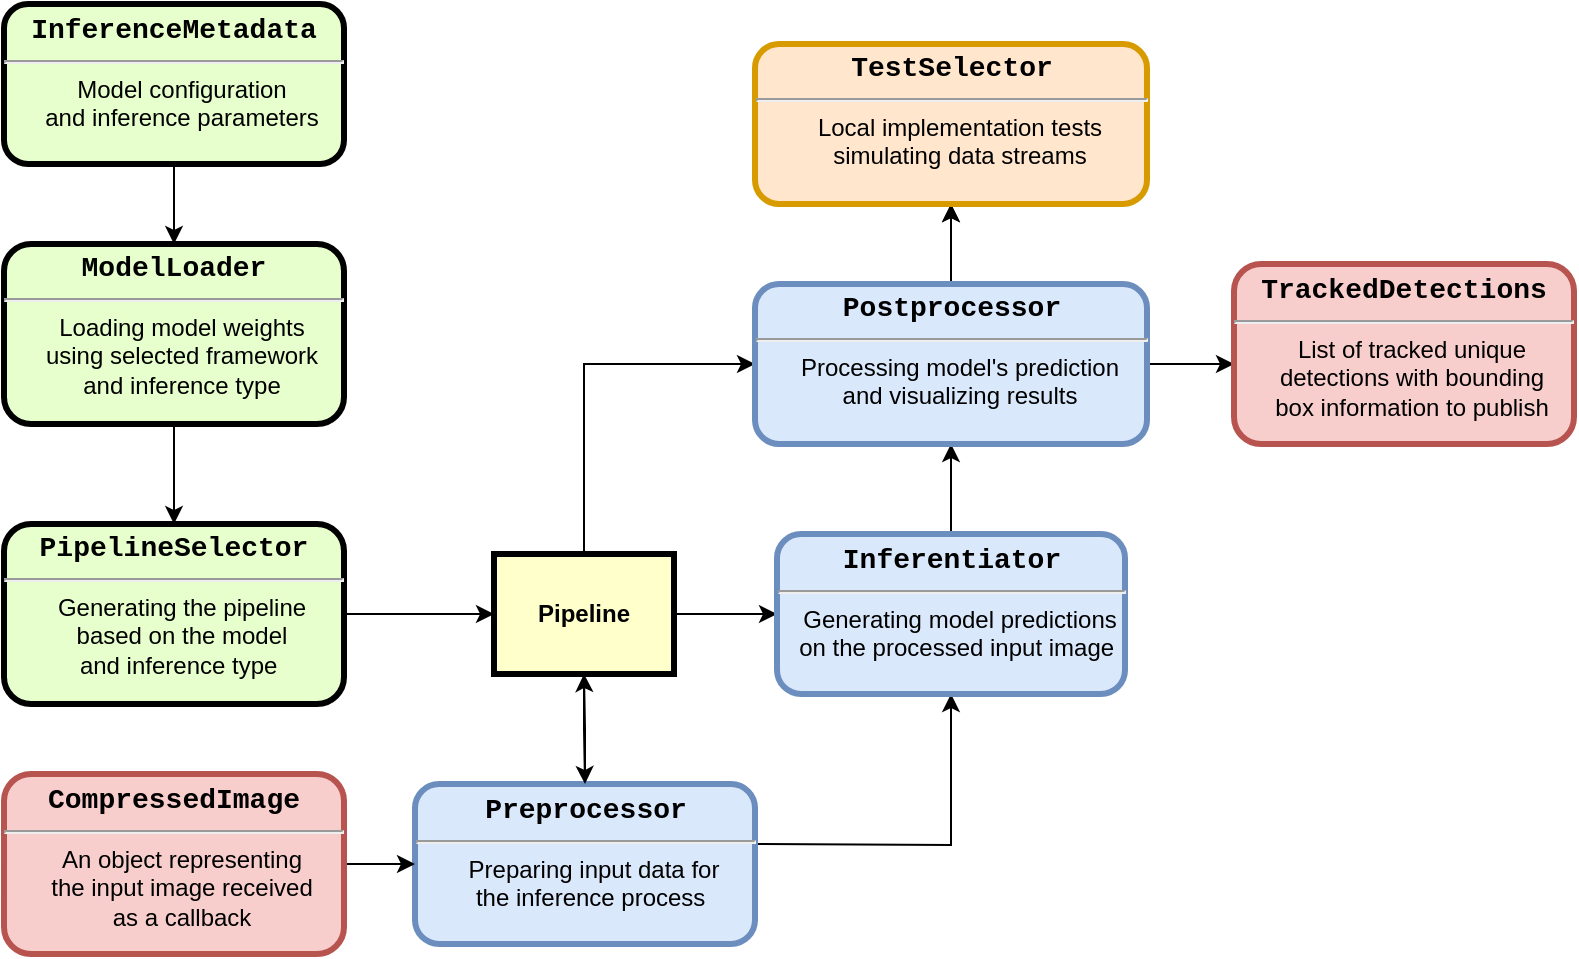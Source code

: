 <mxfile version="20.6.0" type="github">
  <diagram name="Page-1" id="c7558073-3199-34d8-9f00-42111426c3f3">
    <mxGraphModel dx="1332" dy="695" grid="1" gridSize="10" guides="1" tooltips="1" connect="1" arrows="1" fold="1" page="1" pageScale="1" pageWidth="826" pageHeight="1169" background="none" math="0" shadow="0">
      <root>
        <mxCell id="0" />
        <mxCell id="1" parent="0" />
        <mxCell id="31sXc83vpUmox8VGN4MM-159" value="" style="edgeStyle=orthogonalEdgeStyle;rounded=0;orthogonalLoop=1;jettySize=auto;html=1;fontFamily=Courier New;" edge="1" parent="1" source="31sXc83vpUmox8VGN4MM-157" target="31sXc83vpUmox8VGN4MM-158">
          <mxGeometry relative="1" as="geometry" />
        </mxCell>
        <mxCell id="31sXc83vpUmox8VGN4MM-157" value="&lt;p style=&quot;margin: 4px 0px 0px; text-align: center;&quot;&gt;&lt;font style=&quot;font-size: 14px;&quot;&gt;&lt;span style=&quot;font-family: &amp;quot;Courier New&amp;quot;;&quot;&gt;InferenceMetadata&lt;/span&gt;&lt;span style=&quot;text-decoration-line: underline;&quot;&gt;&lt;br&gt;&lt;/span&gt;&lt;/font&gt;&lt;/p&gt;&lt;hr&gt;&lt;p style=&quot;margin: 0px; margin-left: 8px;&quot;&gt;&lt;span style=&quot;font-weight: normal;&quot;&gt;Model configuration&lt;/span&gt;&lt;/p&gt;&lt;p style=&quot;margin: 0px; margin-left: 8px;&quot;&gt;&lt;span style=&quot;font-weight: normal;&quot;&gt;and inference parameters&lt;/span&gt;&lt;/p&gt;" style="verticalAlign=middle;align=center;overflow=fill;fontSize=12;fontFamily=Helvetica;html=1;rounded=1;fontStyle=1;strokeWidth=3;fillColor=#E6FFCC" vertex="1" parent="1">
          <mxGeometry x="25" y="60" width="170" height="80" as="geometry" />
        </mxCell>
        <mxCell id="31sXc83vpUmox8VGN4MM-163" value="" style="edgeStyle=orthogonalEdgeStyle;rounded=0;orthogonalLoop=1;jettySize=auto;html=1;fontFamily=Helvetica;fontSize=14;" edge="1" parent="1" source="31sXc83vpUmox8VGN4MM-158" target="31sXc83vpUmox8VGN4MM-162">
          <mxGeometry relative="1" as="geometry" />
        </mxCell>
        <mxCell id="31sXc83vpUmox8VGN4MM-158" value="&lt;p style=&quot;margin: 4px 0px 0px; text-align: center;&quot;&gt;&lt;span style=&quot;font-family: &amp;quot;Courier New&amp;quot;;&quot;&gt;&lt;font style=&quot;font-size: 14px;&quot;&gt;ModelLoader&lt;/font&gt;&lt;/span&gt;&lt;strong style=&quot;text-decoration-line: underline;&quot;&gt;&lt;br&gt;&lt;/strong&gt;&lt;/p&gt;&lt;hr&gt;&lt;p style=&quot;margin: 0px; margin-left: 8px;&quot;&gt;&lt;span style=&quot;font-weight: normal;&quot;&gt;Loading model weights&lt;/span&gt;&lt;/p&gt;&lt;p style=&quot;margin: 0px; margin-left: 8px;&quot;&gt;&lt;span style=&quot;font-weight: normal;&quot;&gt;using selected framework&lt;/span&gt;&lt;/p&gt;&lt;p style=&quot;margin: 0px; margin-left: 8px;&quot;&gt;&lt;span style=&quot;font-weight: normal;&quot;&gt;and inference type&lt;/span&gt;&lt;/p&gt;" style="verticalAlign=middle;align=center;overflow=fill;fontSize=12;fontFamily=Helvetica;html=1;rounded=1;fontStyle=1;strokeWidth=3;fillColor=#E6FFCC" vertex="1" parent="1">
          <mxGeometry x="25" y="180" width="170" height="90" as="geometry" />
        </mxCell>
        <mxCell id="31sXc83vpUmox8VGN4MM-168" value="" style="edgeStyle=orthogonalEdgeStyle;rounded=0;orthogonalLoop=1;jettySize=auto;html=1;fontFamily=Helvetica;fontSize=14;" edge="1" parent="1" source="31sXc83vpUmox8VGN4MM-162" target="31sXc83vpUmox8VGN4MM-166">
          <mxGeometry relative="1" as="geometry" />
        </mxCell>
        <mxCell id="31sXc83vpUmox8VGN4MM-162" value="&lt;p style=&quot;margin: 4px 0px 0px; text-align: center;&quot;&gt;&lt;span style=&quot;font-family: &amp;quot;Courier New&amp;quot;;&quot;&gt;&lt;font style=&quot;font-size: 14px;&quot;&gt;PipelineSelector&lt;/font&gt;&lt;/span&gt;&lt;strong style=&quot;text-decoration-line: underline;&quot;&gt;&lt;br&gt;&lt;/strong&gt;&lt;/p&gt;&lt;hr&gt;&lt;p style=&quot;margin: 0px; margin-left: 8px;&quot;&gt;&lt;span style=&quot;font-weight: 400;&quot;&gt;Generating the pipeline&lt;/span&gt;&lt;/p&gt;&lt;p style=&quot;margin: 0px; margin-left: 8px;&quot;&gt;&lt;span style=&quot;font-weight: 400;&quot;&gt;based on the model&lt;/span&gt;&lt;/p&gt;&lt;p style=&quot;margin: 0px; margin-left: 8px;&quot;&gt;&lt;span style=&quot;font-weight: 400;&quot;&gt;and inference type&amp;nbsp;&lt;/span&gt;&lt;/p&gt;" style="verticalAlign=middle;align=center;overflow=fill;fontSize=12;fontFamily=Helvetica;html=1;rounded=1;fontStyle=1;strokeWidth=3;fillColor=#E6FFCC" vertex="1" parent="1">
          <mxGeometry x="25" y="320" width="170" height="90" as="geometry" />
        </mxCell>
        <mxCell id="31sXc83vpUmox8VGN4MM-234" style="edgeStyle=orthogonalEdgeStyle;rounded=0;orthogonalLoop=1;jettySize=auto;html=1;entryX=0.5;entryY=1;entryDx=0;entryDy=0;fontFamily=Helvetica;fontSize=14;" edge="1" parent="1" target="31sXc83vpUmox8VGN4MM-230">
          <mxGeometry relative="1" as="geometry">
            <mxPoint x="400" y="480" as="sourcePoint" />
          </mxGeometry>
        </mxCell>
        <mxCell id="31sXc83vpUmox8VGN4MM-245" value="" style="edgeStyle=orthogonalEdgeStyle;rounded=0;orthogonalLoop=1;jettySize=auto;html=1;fontFamily=Courier New;fontSize=14;" edge="1" parent="1" source="31sXc83vpUmox8VGN4MM-164" target="31sXc83vpUmox8VGN4MM-166">
          <mxGeometry relative="1" as="geometry" />
        </mxCell>
        <mxCell id="31sXc83vpUmox8VGN4MM-164" value="&lt;p style=&quot;margin: 4px 0px 0px; text-align: center;&quot;&gt;&lt;strong style=&quot;font-size: 14px;&quot;&gt;&lt;font style=&quot;&quot; face=&quot;Courier New&quot;&gt;Preprocessor&lt;/font&gt;&lt;/strong&gt;&lt;/p&gt;&lt;hr&gt;&lt;p style=&quot;margin: 0px; margin-left: 8px;&quot;&gt;&lt;span style=&quot;font-weight: 400; background-color: initial;&quot;&gt;Preparing input data for&lt;/span&gt;&lt;/p&gt;&lt;p style=&quot;margin: 0px; margin-left: 8px;&quot;&gt;&lt;span style=&quot;background-color: initial; font-weight: 400;&quot;&gt;the inference process&amp;nbsp;&lt;/span&gt;&lt;/p&gt;" style="verticalAlign=middle;align=center;overflow=fill;fontSize=12;fontFamily=Helvetica;html=1;rounded=1;fontStyle=1;strokeWidth=3;fillColor=#dae8fc;strokeColor=#6c8ebf;" vertex="1" parent="1">
          <mxGeometry x="230.5" y="450" width="170" height="80" as="geometry" />
        </mxCell>
        <mxCell id="31sXc83vpUmox8VGN4MM-169" value="" style="edgeStyle=orthogonalEdgeStyle;rounded=0;orthogonalLoop=1;jettySize=auto;html=1;fontFamily=Helvetica;fontSize=14;entryX=0.5;entryY=0;entryDx=0;entryDy=0;" edge="1" parent="1" source="31sXc83vpUmox8VGN4MM-166" target="31sXc83vpUmox8VGN4MM-164">
          <mxGeometry relative="1" as="geometry">
            <mxPoint x="315" y="440" as="targetPoint" />
          </mxGeometry>
        </mxCell>
        <mxCell id="31sXc83vpUmox8VGN4MM-231" value="" style="edgeStyle=orthogonalEdgeStyle;rounded=0;orthogonalLoop=1;jettySize=auto;html=1;fontFamily=Helvetica;fontSize=14;" edge="1" parent="1" source="31sXc83vpUmox8VGN4MM-166" target="31sXc83vpUmox8VGN4MM-230">
          <mxGeometry relative="1" as="geometry" />
        </mxCell>
        <mxCell id="31sXc83vpUmox8VGN4MM-233" value="" style="edgeStyle=orthogonalEdgeStyle;rounded=0;orthogonalLoop=1;jettySize=auto;html=1;fontFamily=Helvetica;fontSize=14;entryX=0;entryY=0.5;entryDx=0;entryDy=0;" edge="1" parent="1" source="31sXc83vpUmox8VGN4MM-166" target="31sXc83vpUmox8VGN4MM-232">
          <mxGeometry relative="1" as="geometry">
            <Array as="points">
              <mxPoint x="315" y="240" />
            </Array>
          </mxGeometry>
        </mxCell>
        <mxCell id="31sXc83vpUmox8VGN4MM-166" value="Pipeline" style="whiteSpace=wrap;align=center;verticalAlign=middle;fontStyle=1;strokeWidth=3;fillColor=#FFFFCC" vertex="1" parent="1">
          <mxGeometry x="270" y="335" width="90" height="60" as="geometry" />
        </mxCell>
        <mxCell id="31sXc83vpUmox8VGN4MM-243" value="" style="edgeStyle=orthogonalEdgeStyle;rounded=0;orthogonalLoop=1;jettySize=auto;html=1;fontFamily=Courier New;fontSize=14;" edge="1" parent="1" source="31sXc83vpUmox8VGN4MM-230" target="31sXc83vpUmox8VGN4MM-232">
          <mxGeometry relative="1" as="geometry" />
        </mxCell>
        <mxCell id="31sXc83vpUmox8VGN4MM-230" value="&lt;p style=&quot;margin: 4px 0px 0px; text-align: center;&quot;&gt;&lt;strong style=&quot;font-size: 14px;&quot;&gt;&lt;font style=&quot;&quot; face=&quot;Courier New&quot;&gt;Inferentiator&lt;/font&gt;&lt;/strong&gt;&lt;/p&gt;&lt;hr&gt;&lt;p style=&quot;margin: 0px; margin-left: 8px;&quot;&gt;&lt;span style=&quot;background-color: initial; font-weight: 400;&quot;&gt;Generating model predictions&lt;/span&gt;&lt;/p&gt;&lt;p style=&quot;margin: 0px; margin-left: 8px;&quot;&gt;&lt;span style=&quot;background-color: initial; font-weight: 400;&quot;&gt;on the processed input image&amp;nbsp;&lt;/span&gt;&lt;br&gt;&lt;/p&gt;" style="verticalAlign=middle;align=center;overflow=fill;fontSize=12;fontFamily=Helvetica;html=1;rounded=1;fontStyle=1;strokeWidth=3;fillColor=#dae8fc;strokeColor=#6c8ebf;" vertex="1" parent="1">
          <mxGeometry x="411.5" y="325" width="174" height="80" as="geometry" />
        </mxCell>
        <mxCell id="31sXc83vpUmox8VGN4MM-237" value="" style="edgeStyle=orthogonalEdgeStyle;rounded=0;orthogonalLoop=1;jettySize=auto;html=1;fontFamily=Helvetica;fontSize=14;" edge="1" parent="1" source="31sXc83vpUmox8VGN4MM-232" target="31sXc83vpUmox8VGN4MM-236">
          <mxGeometry relative="1" as="geometry" />
        </mxCell>
        <mxCell id="31sXc83vpUmox8VGN4MM-238" value="" style="edgeStyle=orthogonalEdgeStyle;rounded=0;orthogonalLoop=1;jettySize=auto;html=1;fontFamily=Helvetica;fontSize=14;" edge="1" parent="1" source="31sXc83vpUmox8VGN4MM-232" target="31sXc83vpUmox8VGN4MM-236">
          <mxGeometry relative="1" as="geometry" />
        </mxCell>
        <mxCell id="31sXc83vpUmox8VGN4MM-242" value="" style="edgeStyle=orthogonalEdgeStyle;rounded=0;orthogonalLoop=1;jettySize=auto;html=1;fontFamily=Helvetica;fontSize=14;" edge="1" parent="1" source="31sXc83vpUmox8VGN4MM-232">
          <mxGeometry relative="1" as="geometry">
            <mxPoint x="640" y="240" as="targetPoint" />
          </mxGeometry>
        </mxCell>
        <mxCell id="31sXc83vpUmox8VGN4MM-232" value="&lt;p style=&quot;margin: 4px 0px 0px; text-align: center;&quot;&gt;&lt;font face=&quot;Courier New&quot;&gt;&lt;span style=&quot;font-size: 14px;&quot;&gt;Postprocessor&lt;/span&gt;&lt;/font&gt;&lt;/p&gt;&lt;hr&gt;&lt;p style=&quot;margin: 0px; margin-left: 8px;&quot;&gt;&lt;span style=&quot;font-weight: normal;&quot;&gt;Processing model&#39;s prediction&lt;/span&gt;&lt;/p&gt;&lt;p style=&quot;margin: 0px; margin-left: 8px;&quot;&gt;&lt;span style=&quot;font-weight: normal;&quot;&gt;and visualizing results&lt;/span&gt;&lt;/p&gt;" style="verticalAlign=middle;align=center;overflow=fill;fontSize=12;fontFamily=Helvetica;html=1;rounded=1;fontStyle=1;strokeWidth=3;fillColor=#dae8fc;strokeColor=#6c8ebf;" vertex="1" parent="1">
          <mxGeometry x="400.5" y="200" width="196" height="80" as="geometry" />
        </mxCell>
        <mxCell id="31sXc83vpUmox8VGN4MM-236" value="&lt;p style=&quot;margin: 4px 0px 0px; text-align: center;&quot;&gt;&lt;font face=&quot;Courier New&quot;&gt;&lt;span style=&quot;font-size: 14px;&quot;&gt;TestSelector&lt;/span&gt;&lt;/font&gt;&lt;/p&gt;&lt;hr&gt;&lt;p style=&quot;margin: 0px; margin-left: 8px;&quot;&gt;&lt;span style=&quot;font-weight: 400;&quot;&gt;Local implementation tests&lt;/span&gt;&lt;/p&gt;&lt;p style=&quot;margin: 0px; margin-left: 8px;&quot;&gt;&lt;span style=&quot;font-weight: 400;&quot;&gt;simulating data streams&lt;/span&gt;&lt;/p&gt;" style="verticalAlign=middle;align=center;overflow=fill;fontSize=12;fontFamily=Helvetica;html=1;rounded=1;fontStyle=1;strokeWidth=3;fillColor=#ffe6cc;strokeColor=#d79b00;" vertex="1" parent="1">
          <mxGeometry x="400.5" y="80" width="196" height="80" as="geometry" />
        </mxCell>
        <mxCell id="31sXc83vpUmox8VGN4MM-249" value="" style="edgeStyle=orthogonalEdgeStyle;rounded=0;orthogonalLoop=1;jettySize=auto;html=1;fontFamily=Courier New;fontSize=14;" edge="1" parent="1" source="31sXc83vpUmox8VGN4MM-247" target="31sXc83vpUmox8VGN4MM-164">
          <mxGeometry relative="1" as="geometry" />
        </mxCell>
        <mxCell id="31sXc83vpUmox8VGN4MM-247" value="&lt;p style=&quot;margin: 4px 0px 0px; text-align: center;&quot;&gt;&lt;strong style=&quot;font-size: 14px;&quot;&gt;&lt;font style=&quot;&quot; face=&quot;Courier New&quot;&gt;CompressedImage&lt;/font&gt;&lt;/strong&gt;&lt;/p&gt;&lt;hr&gt;&lt;p style=&quot;margin: 0px; margin-left: 8px;&quot;&gt;&lt;span style=&quot;background-color: initial; font-weight: 400;&quot;&gt;An object representing&lt;/span&gt;&lt;/p&gt;&lt;p style=&quot;margin: 0px; margin-left: 8px;&quot;&gt;&lt;span style=&quot;background-color: initial; font-weight: 400;&quot;&gt;the input image received&lt;/span&gt;&lt;/p&gt;&lt;p style=&quot;margin: 0px; margin-left: 8px;&quot;&gt;&lt;span style=&quot;background-color: initial; font-weight: 400;&quot;&gt;as a callback&lt;/span&gt;&lt;br&gt;&lt;/p&gt;" style="verticalAlign=middle;align=center;overflow=fill;fontSize=12;fontFamily=Helvetica;html=1;rounded=1;fontStyle=1;strokeWidth=3;fillColor=#f8cecc;strokeColor=#b85450;" vertex="1" parent="1">
          <mxGeometry x="25" y="445" width="170" height="90" as="geometry" />
        </mxCell>
        <mxCell id="31sXc83vpUmox8VGN4MM-250" value="&lt;p style=&quot;margin: 4px 0px 0px; text-align: center;&quot;&gt;&lt;strong style=&quot;font-size: 14px;&quot;&gt;&lt;font style=&quot;&quot; face=&quot;Courier New&quot;&gt;TrackedDetections&lt;/font&gt;&lt;/strong&gt;&lt;/p&gt;&lt;hr&gt;&lt;p style=&quot;margin: 0px; margin-left: 8px;&quot;&gt;&lt;span style=&quot;font-weight: 400;&quot;&gt;List of tracked unique&lt;/span&gt;&lt;/p&gt;&lt;p style=&quot;margin: 0px; margin-left: 8px;&quot;&gt;&lt;span style=&quot;font-weight: 400;&quot;&gt;detections with bounding&lt;/span&gt;&lt;/p&gt;&lt;p style=&quot;margin: 0px; margin-left: 8px;&quot;&gt;&lt;span style=&quot;font-weight: 400;&quot;&gt;box information to publish&lt;/span&gt;&lt;/p&gt;&lt;p style=&quot;margin: 0px; margin-left: 8px;&quot;&gt;&lt;br&gt;&lt;/p&gt;" style="verticalAlign=middle;align=center;overflow=fill;fontSize=12;fontFamily=Helvetica;html=1;rounded=1;fontStyle=1;strokeWidth=3;fillColor=#f8cecc;strokeColor=#b85450;" vertex="1" parent="1">
          <mxGeometry x="640" y="190" width="170" height="90" as="geometry" />
        </mxCell>
      </root>
    </mxGraphModel>
  </diagram>
</mxfile>

